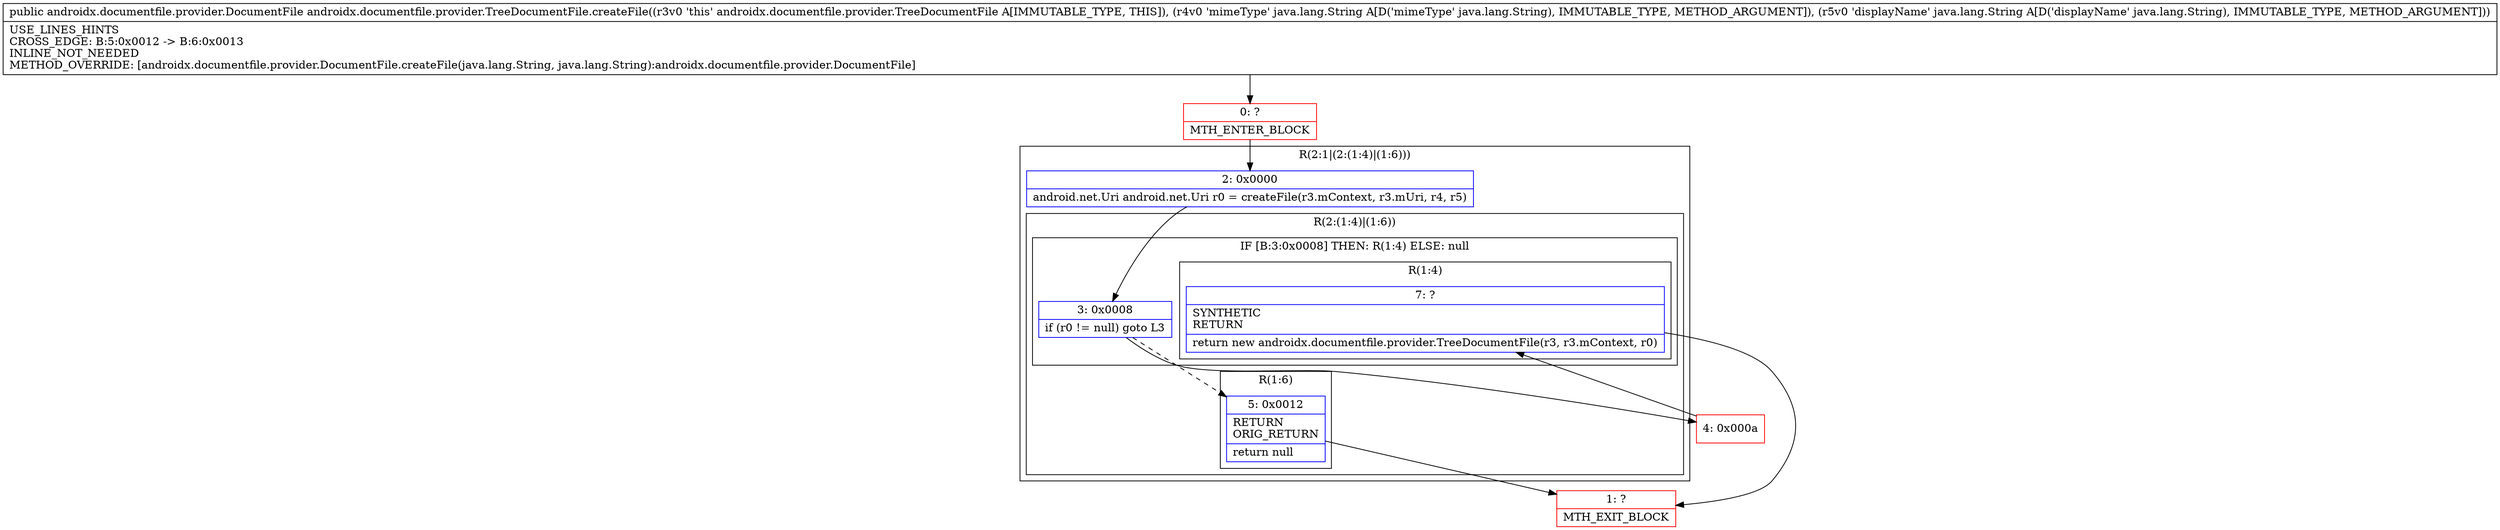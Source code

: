 digraph "CFG forandroidx.documentfile.provider.TreeDocumentFile.createFile(Ljava\/lang\/String;Ljava\/lang\/String;)Landroidx\/documentfile\/provider\/DocumentFile;" {
subgraph cluster_Region_665488892 {
label = "R(2:1|(2:(1:4)|(1:6)))";
node [shape=record,color=blue];
Node_2 [shape=record,label="{2\:\ 0x0000|android.net.Uri android.net.Uri r0 = createFile(r3.mContext, r3.mUri, r4, r5)\l}"];
subgraph cluster_Region_380824701 {
label = "R(2:(1:4)|(1:6))";
node [shape=record,color=blue];
subgraph cluster_IfRegion_524674410 {
label = "IF [B:3:0x0008] THEN: R(1:4) ELSE: null";
node [shape=record,color=blue];
Node_3 [shape=record,label="{3\:\ 0x0008|if (r0 != null) goto L3\l}"];
subgraph cluster_Region_1237442624 {
label = "R(1:4)";
node [shape=record,color=blue];
Node_7 [shape=record,label="{7\:\ ?|SYNTHETIC\lRETURN\l|return new androidx.documentfile.provider.TreeDocumentFile(r3, r3.mContext, r0)\l}"];
}
}
subgraph cluster_Region_1250208759 {
label = "R(1:6)";
node [shape=record,color=blue];
Node_5 [shape=record,label="{5\:\ 0x0012|RETURN\lORIG_RETURN\l|return null\l}"];
}
}
}
Node_0 [shape=record,color=red,label="{0\:\ ?|MTH_ENTER_BLOCK\l}"];
Node_4 [shape=record,color=red,label="{4\:\ 0x000a}"];
Node_1 [shape=record,color=red,label="{1\:\ ?|MTH_EXIT_BLOCK\l}"];
MethodNode[shape=record,label="{public androidx.documentfile.provider.DocumentFile androidx.documentfile.provider.TreeDocumentFile.createFile((r3v0 'this' androidx.documentfile.provider.TreeDocumentFile A[IMMUTABLE_TYPE, THIS]), (r4v0 'mimeType' java.lang.String A[D('mimeType' java.lang.String), IMMUTABLE_TYPE, METHOD_ARGUMENT]), (r5v0 'displayName' java.lang.String A[D('displayName' java.lang.String), IMMUTABLE_TYPE, METHOD_ARGUMENT]))  | USE_LINES_HINTS\lCROSS_EDGE: B:5:0x0012 \-\> B:6:0x0013\lINLINE_NOT_NEEDED\lMETHOD_OVERRIDE: [androidx.documentfile.provider.DocumentFile.createFile(java.lang.String, java.lang.String):androidx.documentfile.provider.DocumentFile]\l}"];
MethodNode -> Node_0;Node_2 -> Node_3;
Node_3 -> Node_4;
Node_3 -> Node_5[style=dashed];
Node_7 -> Node_1;
Node_5 -> Node_1;
Node_0 -> Node_2;
Node_4 -> Node_7;
}

